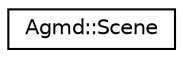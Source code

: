 digraph "Graphical Class Hierarchy"
{
  edge [fontname="Helvetica",fontsize="10",labelfontname="Helvetica",labelfontsize="10"];
  node [fontname="Helvetica",fontsize="10",shape=record];
  rankdir="LR";
  Node1 [label="Agmd::Scene",height=0.2,width=0.4,color="black", fillcolor="white", style="filled",URL="$class_agmd_1_1_scene.html"];
}
